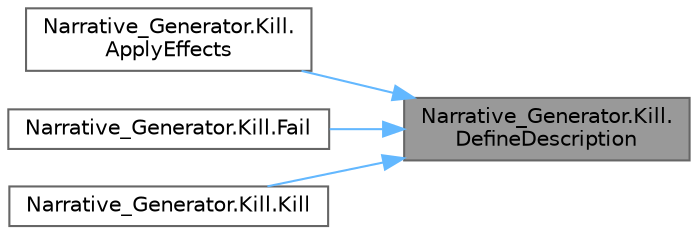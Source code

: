 digraph "Narrative_Generator.Kill.DefineDescription"
{
 // LATEX_PDF_SIZE
  bgcolor="transparent";
  edge [fontname=Helvetica,fontsize=10,labelfontname=Helvetica,labelfontsize=10];
  node [fontname=Helvetica,fontsize=10,shape=box,height=0.2,width=0.4];
  rankdir="RL";
  Node1 [label="Narrative_Generator.Kill.\lDefineDescription",height=0.2,width=0.4,color="gray40", fillcolor="grey60", style="filled", fontcolor="black",tooltip="A method that creates a description of the action."];
  Node1 -> Node2 [dir="back",color="steelblue1",style="solid"];
  Node2 [label="Narrative_Generator.Kill.\lApplyEffects",height=0.2,width=0.4,color="grey40", fillcolor="white", style="filled",URL="$class_narrative___generator_1_1_kill.html#ad4b58776181cc35c717116125ef8d0f5",tooltip="A method that changes the passed world state according to the effects of the action."];
  Node1 -> Node3 [dir="back",color="steelblue1",style="solid"];
  Node3 [label="Narrative_Generator.Kill.Fail",height=0.2,width=0.4,color="grey40", fillcolor="white", style="filled",URL="$class_narrative___generator_1_1_kill.html#aa2f49750f379e76d20ff01031dba34ca",tooltip="A method that implements the action's failure effect."];
  Node1 -> Node4 [dir="back",color="steelblue1",style="solid"];
  Node4 [label="Narrative_Generator.Kill.Kill",height=0.2,width=0.4,color="grey40", fillcolor="white", style="filled",URL="$class_narrative___generator_1_1_kill.html#a0898a607ab66af8323d90bc6756d3ab5",tooltip="A constructor based only on the state of the story world."];
}
